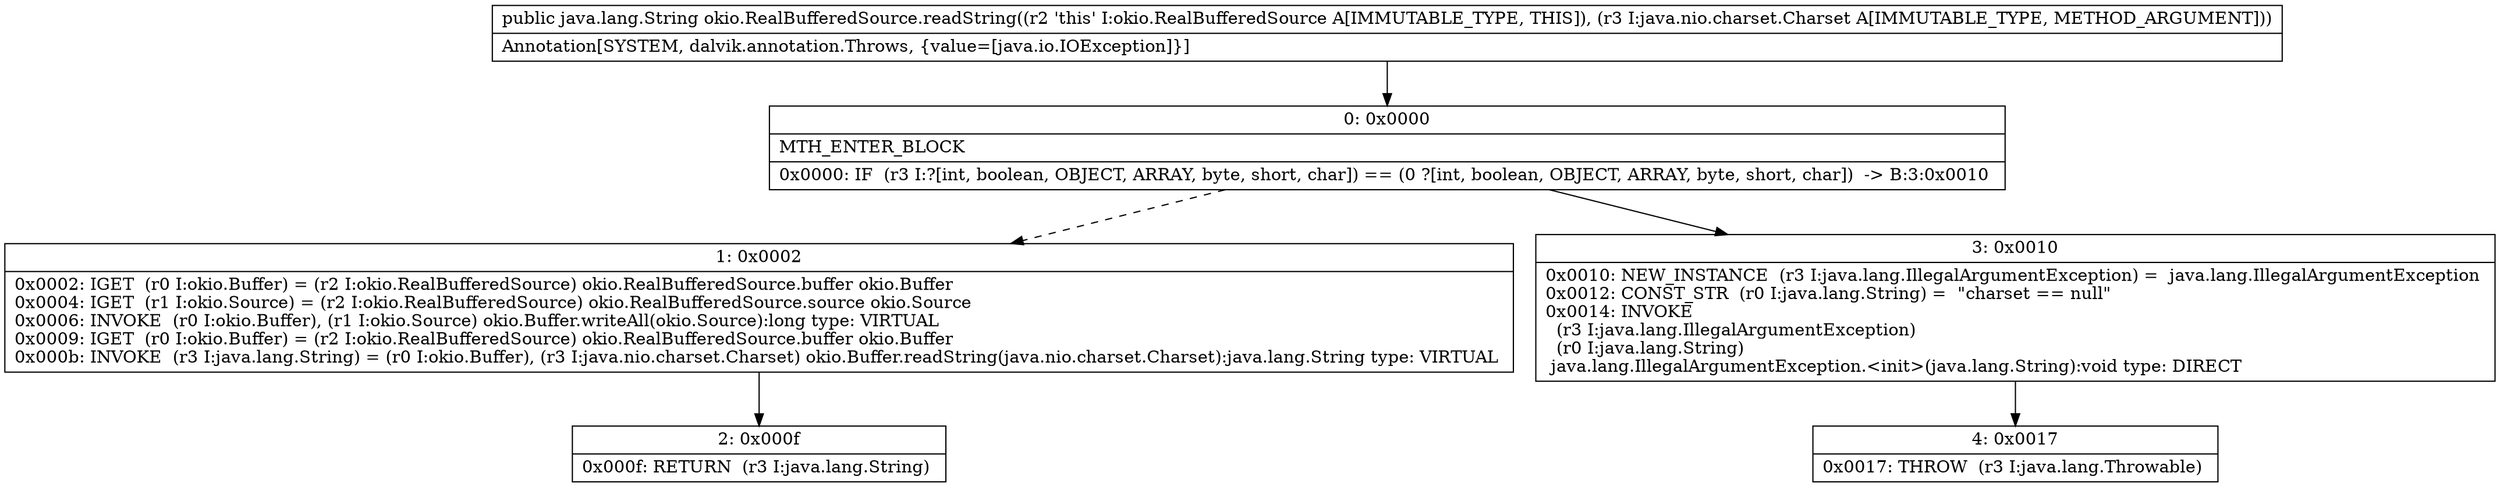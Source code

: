 digraph "CFG forokio.RealBufferedSource.readString(Ljava\/nio\/charset\/Charset;)Ljava\/lang\/String;" {
Node_0 [shape=record,label="{0\:\ 0x0000|MTH_ENTER_BLOCK\l|0x0000: IF  (r3 I:?[int, boolean, OBJECT, ARRAY, byte, short, char]) == (0 ?[int, boolean, OBJECT, ARRAY, byte, short, char])  \-\> B:3:0x0010 \l}"];
Node_1 [shape=record,label="{1\:\ 0x0002|0x0002: IGET  (r0 I:okio.Buffer) = (r2 I:okio.RealBufferedSource) okio.RealBufferedSource.buffer okio.Buffer \l0x0004: IGET  (r1 I:okio.Source) = (r2 I:okio.RealBufferedSource) okio.RealBufferedSource.source okio.Source \l0x0006: INVOKE  (r0 I:okio.Buffer), (r1 I:okio.Source) okio.Buffer.writeAll(okio.Source):long type: VIRTUAL \l0x0009: IGET  (r0 I:okio.Buffer) = (r2 I:okio.RealBufferedSource) okio.RealBufferedSource.buffer okio.Buffer \l0x000b: INVOKE  (r3 I:java.lang.String) = (r0 I:okio.Buffer), (r3 I:java.nio.charset.Charset) okio.Buffer.readString(java.nio.charset.Charset):java.lang.String type: VIRTUAL \l}"];
Node_2 [shape=record,label="{2\:\ 0x000f|0x000f: RETURN  (r3 I:java.lang.String) \l}"];
Node_3 [shape=record,label="{3\:\ 0x0010|0x0010: NEW_INSTANCE  (r3 I:java.lang.IllegalArgumentException) =  java.lang.IllegalArgumentException \l0x0012: CONST_STR  (r0 I:java.lang.String) =  \"charset == null\" \l0x0014: INVOKE  \l  (r3 I:java.lang.IllegalArgumentException)\l  (r0 I:java.lang.String)\l java.lang.IllegalArgumentException.\<init\>(java.lang.String):void type: DIRECT \l}"];
Node_4 [shape=record,label="{4\:\ 0x0017|0x0017: THROW  (r3 I:java.lang.Throwable) \l}"];
MethodNode[shape=record,label="{public java.lang.String okio.RealBufferedSource.readString((r2 'this' I:okio.RealBufferedSource A[IMMUTABLE_TYPE, THIS]), (r3 I:java.nio.charset.Charset A[IMMUTABLE_TYPE, METHOD_ARGUMENT]))  | Annotation[SYSTEM, dalvik.annotation.Throws, \{value=[java.io.IOException]\}]\l}"];
MethodNode -> Node_0;
Node_0 -> Node_1[style=dashed];
Node_0 -> Node_3;
Node_1 -> Node_2;
Node_3 -> Node_4;
}

